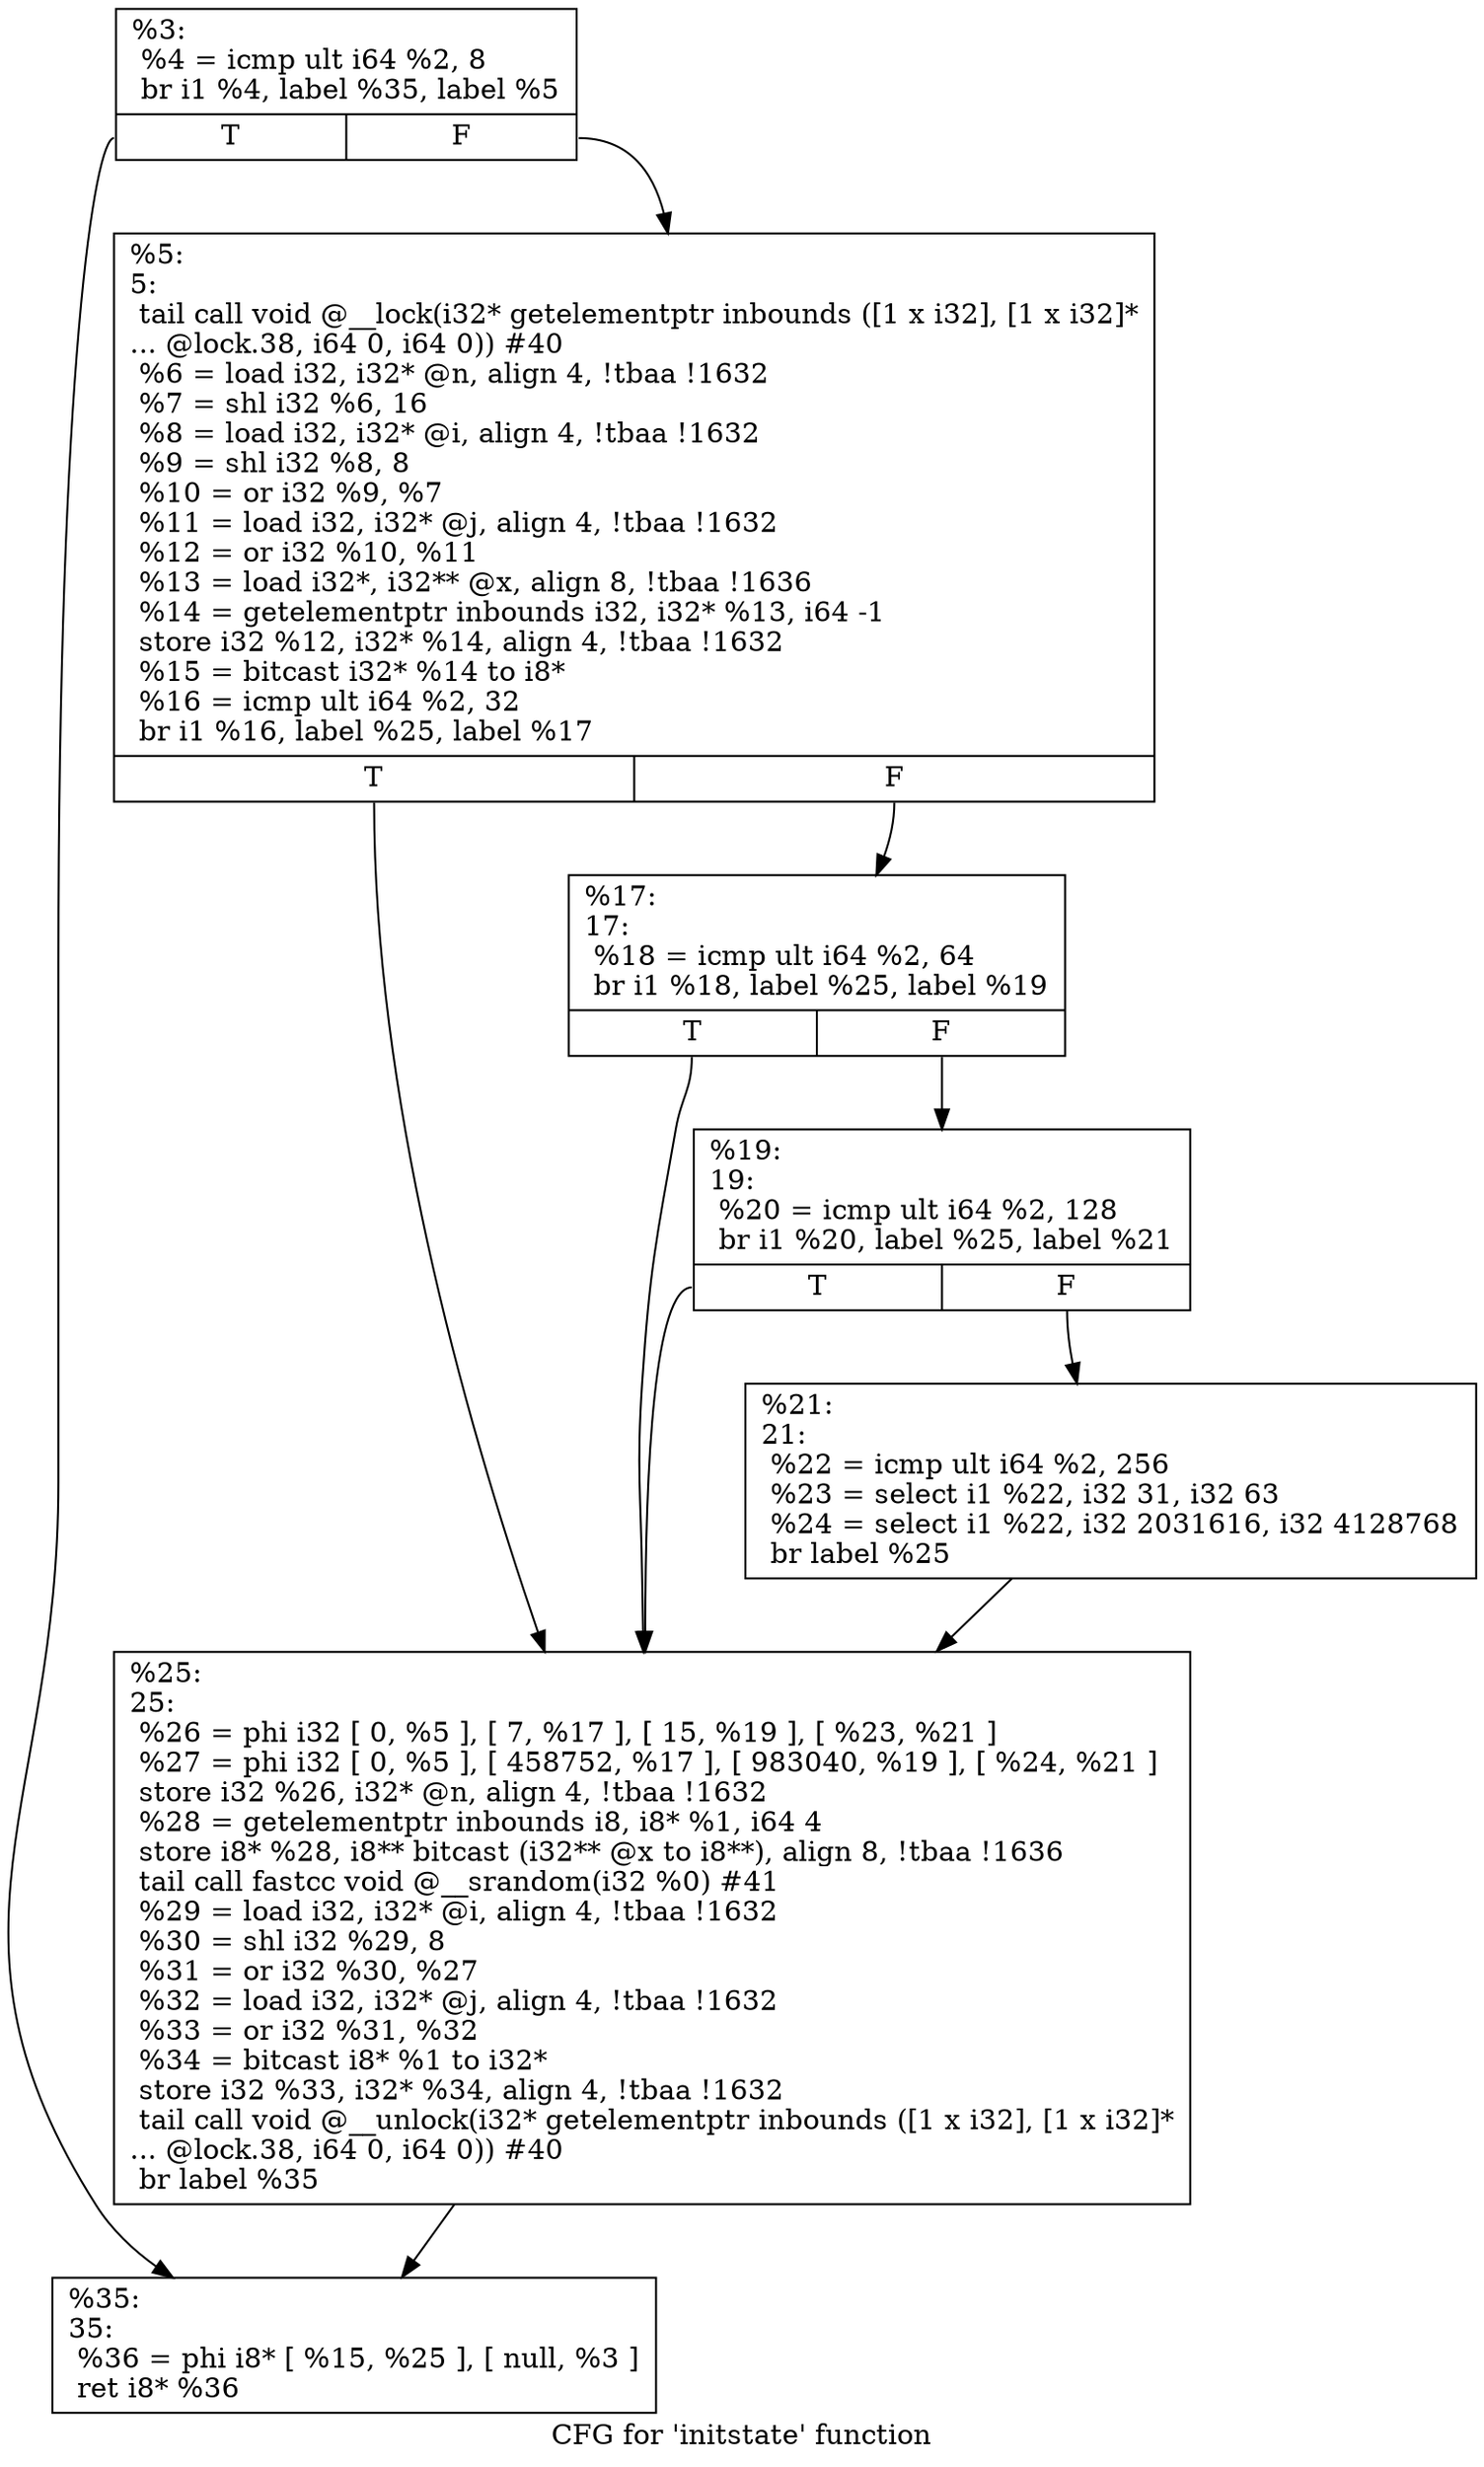 digraph "CFG for 'initstate' function" {
	label="CFG for 'initstate' function";

	Node0x18490d0 [shape=record,label="{%3:\l  %4 = icmp ult i64 %2, 8\l  br i1 %4, label %35, label %5\l|{<s0>T|<s1>F}}"];
	Node0x18490d0:s0 -> Node0x184a980;
	Node0x18490d0:s1 -> Node0x184a730;
	Node0x184a730 [shape=record,label="{%5:\l5:                                                \l  tail call void @__lock(i32* getelementptr inbounds ([1 x i32], [1 x i32]*\l... @lock.38, i64 0, i64 0)) #40\l  %6 = load i32, i32* @n, align 4, !tbaa !1632\l  %7 = shl i32 %6, 16\l  %8 = load i32, i32* @i, align 4, !tbaa !1632\l  %9 = shl i32 %8, 8\l  %10 = or i32 %9, %7\l  %11 = load i32, i32* @j, align 4, !tbaa !1632\l  %12 = or i32 %10, %11\l  %13 = load i32*, i32** @x, align 8, !tbaa !1636\l  %14 = getelementptr inbounds i32, i32* %13, i64 -1\l  store i32 %12, i32* %14, align 4, !tbaa !1632\l  %15 = bitcast i32* %14 to i8*\l  %16 = icmp ult i64 %2, 32\l  br i1 %16, label %25, label %17\l|{<s0>T|<s1>F}}"];
	Node0x184a730:s0 -> Node0x184a930;
	Node0x184a730:s1 -> Node0x184a840;
	Node0x184a840 [shape=record,label="{%17:\l17:                                               \l  %18 = icmp ult i64 %2, 64\l  br i1 %18, label %25, label %19\l|{<s0>T|<s1>F}}"];
	Node0x184a840:s0 -> Node0x184a930;
	Node0x184a840:s1 -> Node0x184a890;
	Node0x184a890 [shape=record,label="{%19:\l19:                                               \l  %20 = icmp ult i64 %2, 128\l  br i1 %20, label %25, label %21\l|{<s0>T|<s1>F}}"];
	Node0x184a890:s0 -> Node0x184a930;
	Node0x184a890:s1 -> Node0x184a8e0;
	Node0x184a8e0 [shape=record,label="{%21:\l21:                                               \l  %22 = icmp ult i64 %2, 256\l  %23 = select i1 %22, i32 31, i32 63\l  %24 = select i1 %22, i32 2031616, i32 4128768\l  br label %25\l}"];
	Node0x184a8e0 -> Node0x184a930;
	Node0x184a930 [shape=record,label="{%25:\l25:                                               \l  %26 = phi i32 [ 0, %5 ], [ 7, %17 ], [ 15, %19 ], [ %23, %21 ]\l  %27 = phi i32 [ 0, %5 ], [ 458752, %17 ], [ 983040, %19 ], [ %24, %21 ]\l  store i32 %26, i32* @n, align 4, !tbaa !1632\l  %28 = getelementptr inbounds i8, i8* %1, i64 4\l  store i8* %28, i8** bitcast (i32** @x to i8**), align 8, !tbaa !1636\l  tail call fastcc void @__srandom(i32 %0) #41\l  %29 = load i32, i32* @i, align 4, !tbaa !1632\l  %30 = shl i32 %29, 8\l  %31 = or i32 %30, %27\l  %32 = load i32, i32* @j, align 4, !tbaa !1632\l  %33 = or i32 %31, %32\l  %34 = bitcast i8* %1 to i32*\l  store i32 %33, i32* %34, align 4, !tbaa !1632\l  tail call void @__unlock(i32* getelementptr inbounds ([1 x i32], [1 x i32]*\l... @lock.38, i64 0, i64 0)) #40\l  br label %35\l}"];
	Node0x184a930 -> Node0x184a980;
	Node0x184a980 [shape=record,label="{%35:\l35:                                               \l  %36 = phi i8* [ %15, %25 ], [ null, %3 ]\l  ret i8* %36\l}"];
}
